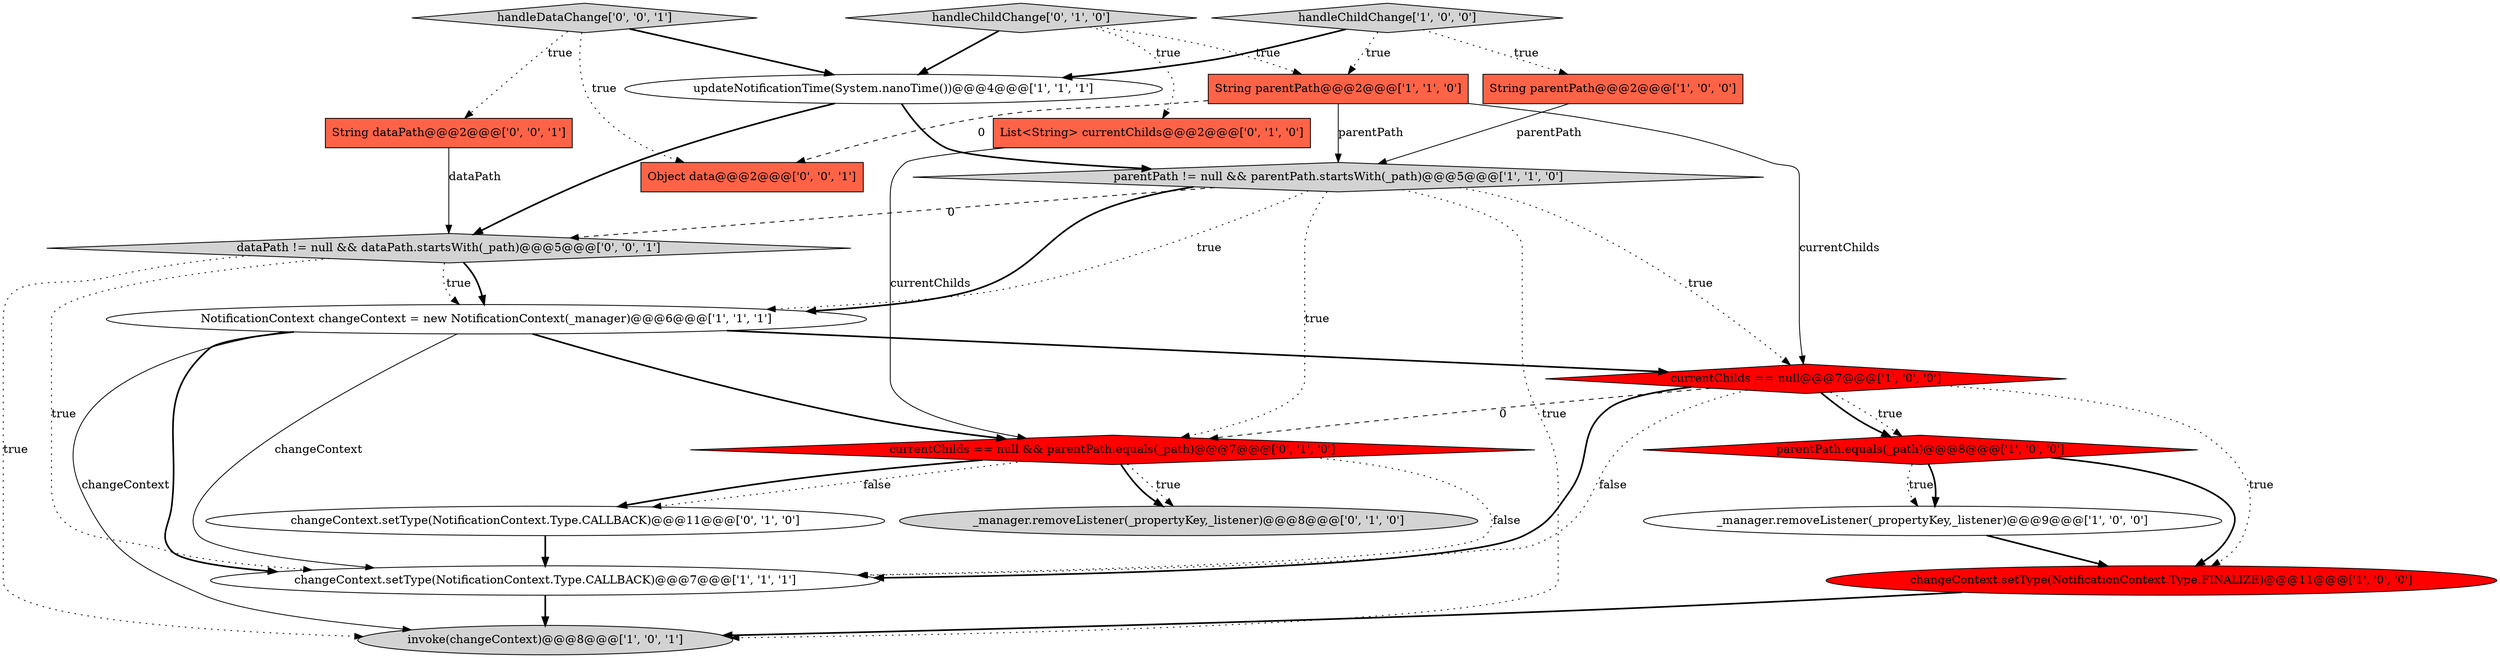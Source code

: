 digraph {
1 [style = filled, label = "String parentPath@@@2@@@['1', '0', '0']", fillcolor = tomato, shape = box image = "AAA0AAABBB1BBB"];
4 [style = filled, label = "updateNotificationTime(System.nanoTime())@@@4@@@['1', '1', '1']", fillcolor = white, shape = ellipse image = "AAA0AAABBB1BBB"];
2 [style = filled, label = "currentChilds == null@@@7@@@['1', '0', '0']", fillcolor = red, shape = diamond image = "AAA1AAABBB1BBB"];
18 [style = filled, label = "String dataPath@@@2@@@['0', '0', '1']", fillcolor = tomato, shape = box image = "AAA0AAABBB3BBB"];
11 [style = filled, label = "_manager.removeListener(_propertyKey,_listener)@@@9@@@['1', '0', '0']", fillcolor = white, shape = ellipse image = "AAA0AAABBB1BBB"];
12 [style = filled, label = "List<String> currentChilds@@@2@@@['0', '1', '0']", fillcolor = tomato, shape = box image = "AAA0AAABBB2BBB"];
9 [style = filled, label = "parentPath != null && parentPath.startsWith(_path)@@@5@@@['1', '1', '0']", fillcolor = lightgray, shape = diamond image = "AAA0AAABBB1BBB"];
8 [style = filled, label = "handleChildChange['1', '0', '0']", fillcolor = lightgray, shape = diamond image = "AAA0AAABBB1BBB"];
16 [style = filled, label = "handleChildChange['0', '1', '0']", fillcolor = lightgray, shape = diamond image = "AAA0AAABBB2BBB"];
20 [style = filled, label = "Object data@@@2@@@['0', '0', '1']", fillcolor = tomato, shape = box image = "AAA0AAABBB3BBB"];
19 [style = filled, label = "handleDataChange['0', '0', '1']", fillcolor = lightgray, shape = diamond image = "AAA0AAABBB3BBB"];
5 [style = filled, label = "NotificationContext changeContext = new NotificationContext(_manager)@@@6@@@['1', '1', '1']", fillcolor = white, shape = ellipse image = "AAA0AAABBB1BBB"];
3 [style = filled, label = "changeContext.setType(NotificationContext.Type.CALLBACK)@@@7@@@['1', '1', '1']", fillcolor = white, shape = ellipse image = "AAA0AAABBB1BBB"];
0 [style = filled, label = "changeContext.setType(NotificationContext.Type.FINALIZE)@@@11@@@['1', '0', '0']", fillcolor = red, shape = ellipse image = "AAA1AAABBB1BBB"];
6 [style = filled, label = "invoke(changeContext)@@@8@@@['1', '0', '1']", fillcolor = lightgray, shape = ellipse image = "AAA0AAABBB1BBB"];
15 [style = filled, label = "_manager.removeListener(_propertyKey,_listener)@@@8@@@['0', '1', '0']", fillcolor = lightgray, shape = ellipse image = "AAA0AAABBB2BBB"];
17 [style = filled, label = "dataPath != null && dataPath.startsWith(_path)@@@5@@@['0', '0', '1']", fillcolor = lightgray, shape = diamond image = "AAA0AAABBB3BBB"];
14 [style = filled, label = "changeContext.setType(NotificationContext.Type.CALLBACK)@@@11@@@['0', '1', '0']", fillcolor = white, shape = ellipse image = "AAA0AAABBB2BBB"];
10 [style = filled, label = "parentPath.equals(_path)@@@8@@@['1', '0', '0']", fillcolor = red, shape = diamond image = "AAA1AAABBB1BBB"];
13 [style = filled, label = "currentChilds == null && parentPath.equals(_path)@@@7@@@['0', '1', '0']", fillcolor = red, shape = diamond image = "AAA1AAABBB2BBB"];
7 [style = filled, label = "String parentPath@@@2@@@['1', '1', '0']", fillcolor = tomato, shape = box image = "AAA0AAABBB1BBB"];
5->3 [style = bold, label=""];
4->9 [style = bold, label=""];
14->3 [style = bold, label=""];
17->5 [style = bold, label=""];
5->3 [style = solid, label="changeContext"];
2->0 [style = dotted, label="true"];
16->12 [style = dotted, label="true"];
4->17 [style = bold, label=""];
7->9 [style = solid, label="parentPath"];
0->6 [style = bold, label=""];
17->6 [style = dotted, label="true"];
19->20 [style = dotted, label="true"];
2->3 [style = bold, label=""];
13->14 [style = dotted, label="false"];
2->3 [style = dotted, label="false"];
19->18 [style = dotted, label="true"];
1->9 [style = solid, label="parentPath"];
7->20 [style = dashed, label="0"];
8->7 [style = dotted, label="true"];
3->6 [style = bold, label=""];
12->13 [style = solid, label="currentChilds"];
2->10 [style = bold, label=""];
9->6 [style = dotted, label="true"];
5->6 [style = solid, label="changeContext"];
17->3 [style = dotted, label="true"];
8->1 [style = dotted, label="true"];
16->7 [style = dotted, label="true"];
5->2 [style = bold, label=""];
11->0 [style = bold, label=""];
10->11 [style = dotted, label="true"];
7->2 [style = solid, label="currentChilds"];
2->13 [style = dashed, label="0"];
9->2 [style = dotted, label="true"];
5->13 [style = bold, label=""];
9->13 [style = dotted, label="true"];
10->0 [style = bold, label=""];
9->17 [style = dashed, label="0"];
9->5 [style = bold, label=""];
13->3 [style = dotted, label="false"];
13->15 [style = dotted, label="true"];
17->5 [style = dotted, label="true"];
18->17 [style = solid, label="dataPath"];
13->15 [style = bold, label=""];
19->4 [style = bold, label=""];
8->4 [style = bold, label=""];
16->4 [style = bold, label=""];
13->14 [style = bold, label=""];
2->10 [style = dotted, label="true"];
10->11 [style = bold, label=""];
9->5 [style = dotted, label="true"];
}
